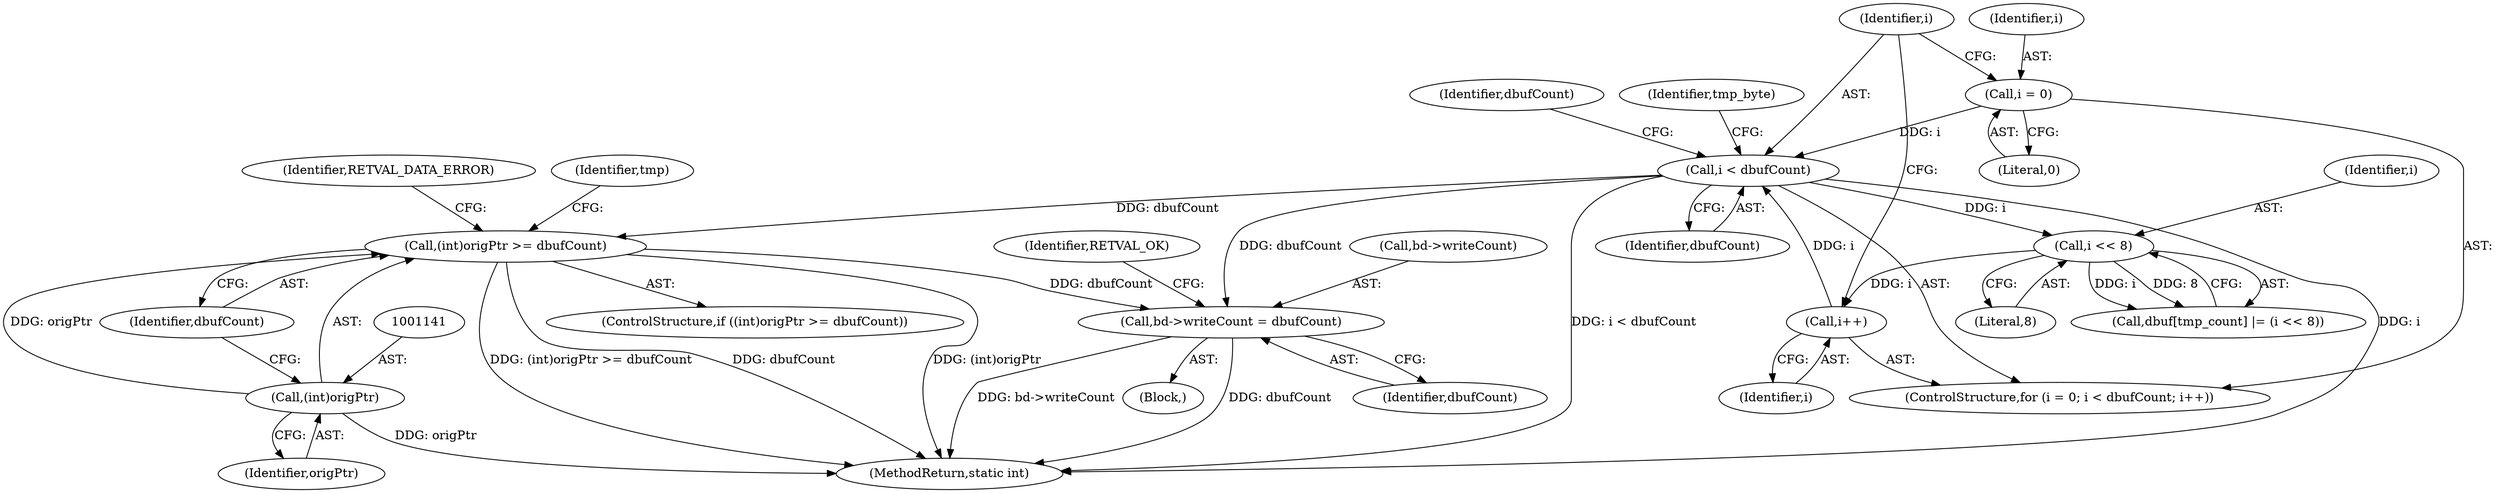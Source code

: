 digraph "0_busybox_0402cb32df015d9372578e3db27db47b33d5c7b0@API" {
"1001170" [label="(Call,bd->writeCount = dbufCount)"];
"1001139" [label="(Call,(int)origPtr >= dbufCount)"];
"1001140" [label="(Call,(int)origPtr)"];
"1001100" [label="(Call,i < dbufCount)"];
"1001097" [label="(Call,i = 0)"];
"1001103" [label="(Call,i++)"];
"1001124" [label="(Call,i << 8)"];
"1001138" [label="(ControlStructure,if ((int)origPtr >= dbufCount))"];
"1001142" [label="(Identifier,origPtr)"];
"1001099" [label="(Literal,0)"];
"1001100" [label="(Call,i < dbufCount)"];
"1001171" [label="(Call,bd->writeCount)"];
"1001120" [label="(Call,dbuf[tmp_count] |= (i << 8))"];
"1001125" [label="(Identifier,i)"];
"1001096" [label="(ControlStructure,for (i = 0; i < dbufCount; i++))"];
"1001097" [label="(Call,i = 0)"];
"1001174" [label="(Identifier,dbufCount)"];
"1001102" [label="(Identifier,dbufCount)"];
"1001143" [label="(Identifier,dbufCount)"];
"1001126" [label="(Literal,8)"];
"1000159" [label="(Block,)"];
"1001135" [label="(Identifier,dbufCount)"];
"1001177" [label="(MethodReturn,static int)"];
"1001101" [label="(Identifier,i)"];
"1001170" [label="(Call,bd->writeCount = dbufCount)"];
"1001104" [label="(Identifier,i)"];
"1001098" [label="(Identifier,i)"];
"1001145" [label="(Identifier,RETVAL_DATA_ERROR)"];
"1001124" [label="(Call,i << 8)"];
"1001147" [label="(Identifier,tmp)"];
"1001139" [label="(Call,(int)origPtr >= dbufCount)"];
"1001108" [label="(Identifier,tmp_byte)"];
"1001140" [label="(Call,(int)origPtr)"];
"1001176" [label="(Identifier,RETVAL_OK)"];
"1001103" [label="(Call,i++)"];
"1001170" -> "1000159"  [label="AST: "];
"1001170" -> "1001174"  [label="CFG: "];
"1001171" -> "1001170"  [label="AST: "];
"1001174" -> "1001170"  [label="AST: "];
"1001176" -> "1001170"  [label="CFG: "];
"1001170" -> "1001177"  [label="DDG: dbufCount"];
"1001170" -> "1001177"  [label="DDG: bd->writeCount"];
"1001139" -> "1001170"  [label="DDG: dbufCount"];
"1001100" -> "1001170"  [label="DDG: dbufCount"];
"1001139" -> "1001138"  [label="AST: "];
"1001139" -> "1001143"  [label="CFG: "];
"1001140" -> "1001139"  [label="AST: "];
"1001143" -> "1001139"  [label="AST: "];
"1001145" -> "1001139"  [label="CFG: "];
"1001147" -> "1001139"  [label="CFG: "];
"1001139" -> "1001177"  [label="DDG: (int)origPtr"];
"1001139" -> "1001177"  [label="DDG: (int)origPtr >= dbufCount"];
"1001139" -> "1001177"  [label="DDG: dbufCount"];
"1001140" -> "1001139"  [label="DDG: origPtr"];
"1001100" -> "1001139"  [label="DDG: dbufCount"];
"1001140" -> "1001142"  [label="CFG: "];
"1001141" -> "1001140"  [label="AST: "];
"1001142" -> "1001140"  [label="AST: "];
"1001143" -> "1001140"  [label="CFG: "];
"1001140" -> "1001177"  [label="DDG: origPtr"];
"1001100" -> "1001096"  [label="AST: "];
"1001100" -> "1001102"  [label="CFG: "];
"1001101" -> "1001100"  [label="AST: "];
"1001102" -> "1001100"  [label="AST: "];
"1001108" -> "1001100"  [label="CFG: "];
"1001135" -> "1001100"  [label="CFG: "];
"1001100" -> "1001177"  [label="DDG: i < dbufCount"];
"1001100" -> "1001177"  [label="DDG: i"];
"1001097" -> "1001100"  [label="DDG: i"];
"1001103" -> "1001100"  [label="DDG: i"];
"1001100" -> "1001124"  [label="DDG: i"];
"1001097" -> "1001096"  [label="AST: "];
"1001097" -> "1001099"  [label="CFG: "];
"1001098" -> "1001097"  [label="AST: "];
"1001099" -> "1001097"  [label="AST: "];
"1001101" -> "1001097"  [label="CFG: "];
"1001103" -> "1001096"  [label="AST: "];
"1001103" -> "1001104"  [label="CFG: "];
"1001104" -> "1001103"  [label="AST: "];
"1001101" -> "1001103"  [label="CFG: "];
"1001124" -> "1001103"  [label="DDG: i"];
"1001124" -> "1001120"  [label="AST: "];
"1001124" -> "1001126"  [label="CFG: "];
"1001125" -> "1001124"  [label="AST: "];
"1001126" -> "1001124"  [label="AST: "];
"1001120" -> "1001124"  [label="CFG: "];
"1001124" -> "1001120"  [label="DDG: i"];
"1001124" -> "1001120"  [label="DDG: 8"];
}
